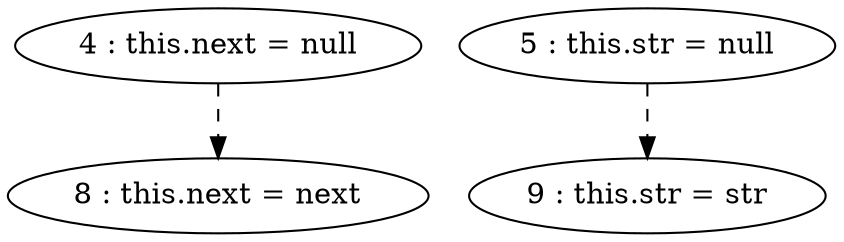 digraph G {
"4 : this.next = null"
"4 : this.next = null" -> "8 : this.next = next" [style=dashed]
"5 : this.str = null"
"5 : this.str = null" -> "9 : this.str = str" [style=dashed]
"8 : this.next = next"
"9 : this.str = str"
}